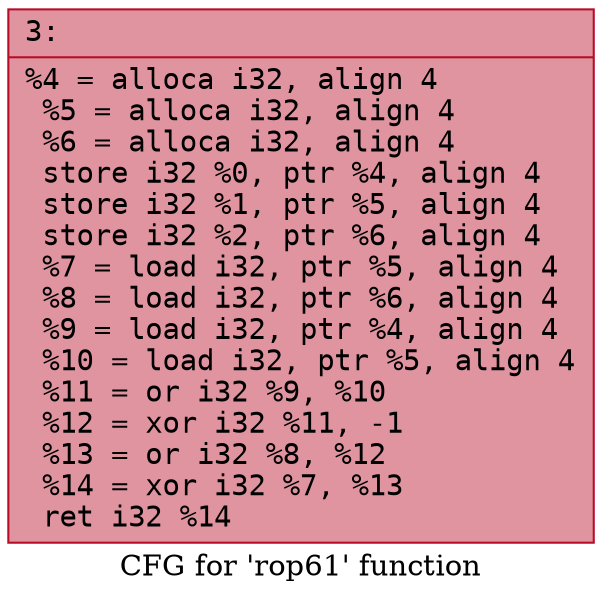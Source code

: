 digraph "CFG for 'rop61' function" {
	label="CFG for 'rop61' function";

	Node0x6000015c71b0 [shape=record,color="#b70d28ff", style=filled, fillcolor="#b70d2870" fontname="Courier",label="{3:\l|  %4 = alloca i32, align 4\l  %5 = alloca i32, align 4\l  %6 = alloca i32, align 4\l  store i32 %0, ptr %4, align 4\l  store i32 %1, ptr %5, align 4\l  store i32 %2, ptr %6, align 4\l  %7 = load i32, ptr %5, align 4\l  %8 = load i32, ptr %6, align 4\l  %9 = load i32, ptr %4, align 4\l  %10 = load i32, ptr %5, align 4\l  %11 = or i32 %9, %10\l  %12 = xor i32 %11, -1\l  %13 = or i32 %8, %12\l  %14 = xor i32 %7, %13\l  ret i32 %14\l}"];
}
